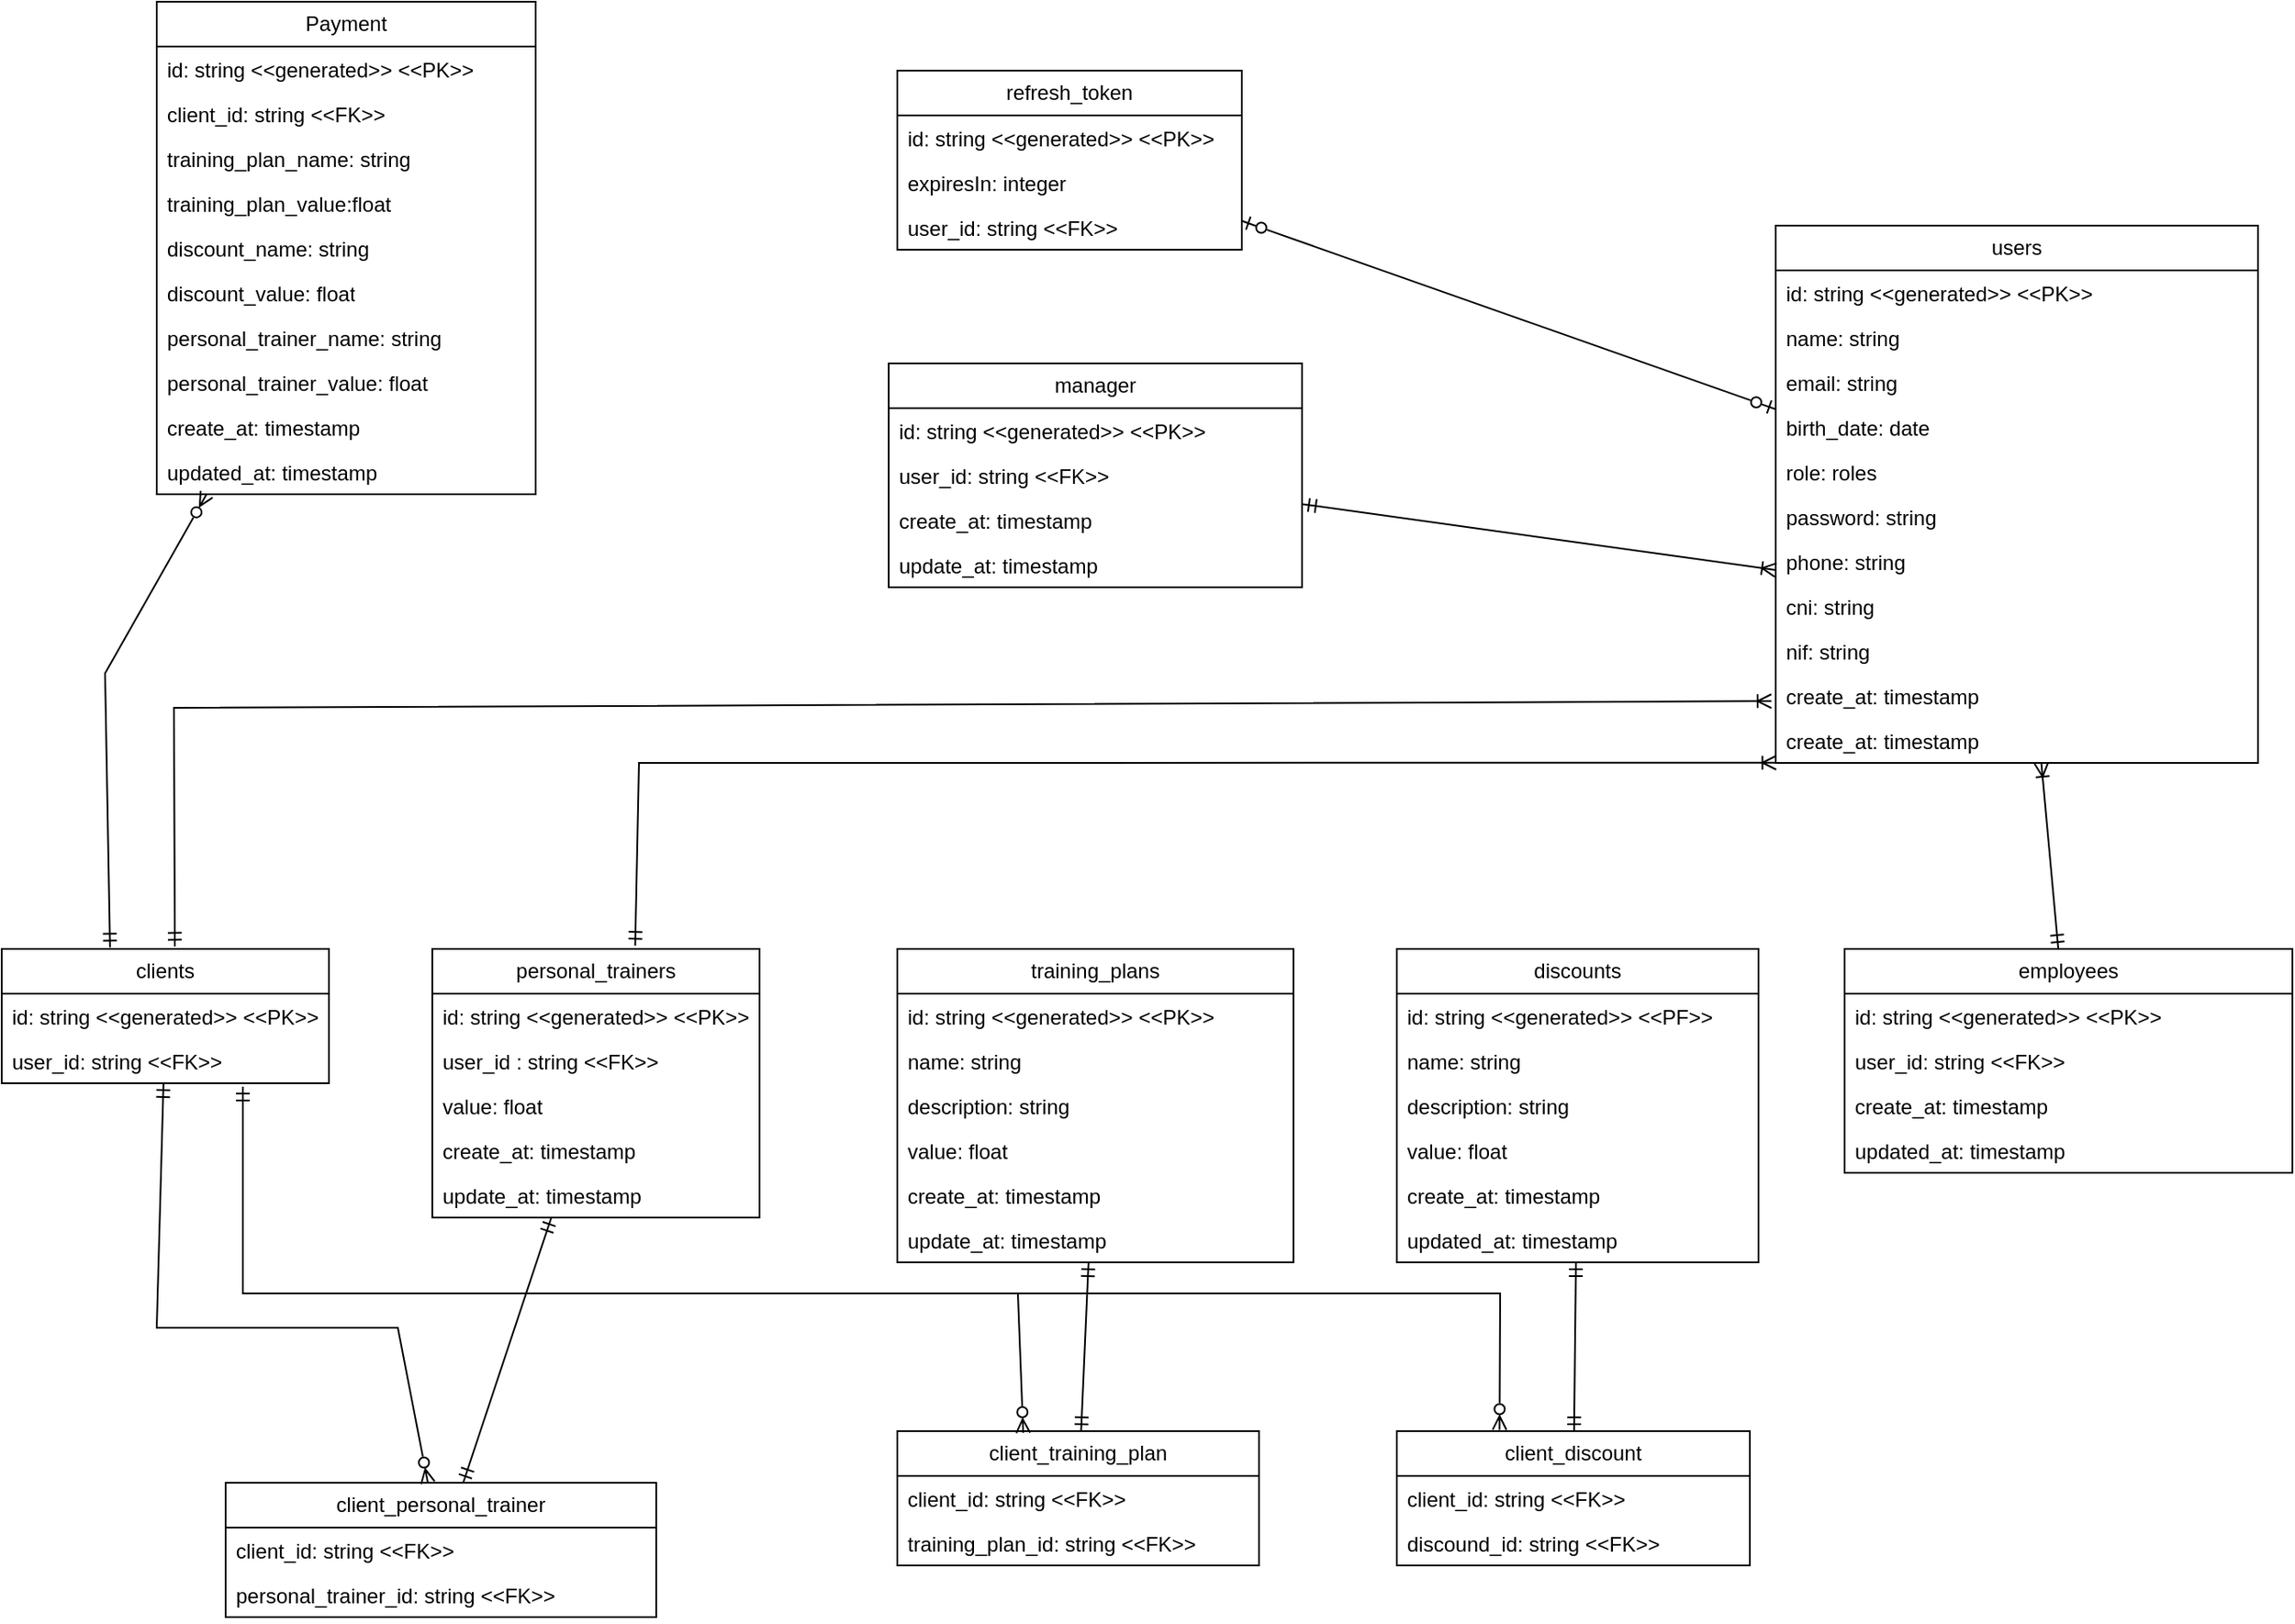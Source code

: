 <mxfile version="21.3.7" type="device">
  <diagram id="C5RBs43oDa-KdzZeNtuy" name="Page-1">
    <mxGraphModel dx="2839" dy="2095" grid="1" gridSize="10" guides="1" tooltips="1" connect="1" arrows="1" fold="1" page="1" pageScale="1" pageWidth="827" pageHeight="1169" math="0" shadow="0">
      <root>
        <mxCell id="WIyWlLk6GJQsqaUBKTNV-0" />
        <mxCell id="WIyWlLk6GJQsqaUBKTNV-1" parent="WIyWlLk6GJQsqaUBKTNV-0" />
        <mxCell id="SL9YIGh2Wypalg93ro18-0" value="users" style="swimlane;fontStyle=0;childLayout=stackLayout;horizontal=1;startSize=26;fillColor=none;horizontalStack=0;resizeParent=1;resizeParentMax=0;resizeLast=0;collapsible=1;marginBottom=0;whiteSpace=wrap;html=1;" parent="WIyWlLk6GJQsqaUBKTNV-1" vertex="1">
          <mxGeometry x="140" y="540" width="280" height="312" as="geometry" />
        </mxCell>
        <mxCell id="SL9YIGh2Wypalg93ro18-1" value="id: string &amp;lt;&amp;lt;generated&amp;gt;&amp;gt; &amp;lt;&amp;lt;PK&amp;gt;&amp;gt;" style="text;strokeColor=none;fillColor=none;align=left;verticalAlign=top;spacingLeft=4;spacingRight=4;overflow=hidden;rotatable=0;points=[[0,0.5],[1,0.5]];portConstraint=eastwest;whiteSpace=wrap;html=1;" parent="SL9YIGh2Wypalg93ro18-0" vertex="1">
          <mxGeometry y="26" width="280" height="26" as="geometry" />
        </mxCell>
        <mxCell id="SL9YIGh2Wypalg93ro18-2" value="name: string" style="text;strokeColor=none;fillColor=none;align=left;verticalAlign=top;spacingLeft=4;spacingRight=4;overflow=hidden;rotatable=0;points=[[0,0.5],[1,0.5]];portConstraint=eastwest;whiteSpace=wrap;html=1;" parent="SL9YIGh2Wypalg93ro18-0" vertex="1">
          <mxGeometry y="52" width="280" height="26" as="geometry" />
        </mxCell>
        <mxCell id="SL9YIGh2Wypalg93ro18-3" value="email: string" style="text;strokeColor=none;fillColor=none;align=left;verticalAlign=top;spacingLeft=4;spacingRight=4;overflow=hidden;rotatable=0;points=[[0,0.5],[1,0.5]];portConstraint=eastwest;whiteSpace=wrap;html=1;" parent="SL9YIGh2Wypalg93ro18-0" vertex="1">
          <mxGeometry y="78" width="280" height="26" as="geometry" />
        </mxCell>
        <mxCell id="SL9YIGh2Wypalg93ro18-4" value="birth_date: date" style="text;strokeColor=none;fillColor=none;align=left;verticalAlign=top;spacingLeft=4;spacingRight=4;overflow=hidden;rotatable=0;points=[[0,0.5],[1,0.5]];portConstraint=eastwest;whiteSpace=wrap;html=1;" parent="SL9YIGh2Wypalg93ro18-0" vertex="1">
          <mxGeometry y="104" width="280" height="26" as="geometry" />
        </mxCell>
        <mxCell id="SL9YIGh2Wypalg93ro18-5" value="role: roles" style="text;strokeColor=none;fillColor=none;align=left;verticalAlign=top;spacingLeft=4;spacingRight=4;overflow=hidden;rotatable=0;points=[[0,0.5],[1,0.5]];portConstraint=eastwest;whiteSpace=wrap;html=1;" parent="SL9YIGh2Wypalg93ro18-0" vertex="1">
          <mxGeometry y="130" width="280" height="26" as="geometry" />
        </mxCell>
        <mxCell id="SL9YIGh2Wypalg93ro18-6" value="password: string&amp;nbsp;" style="text;strokeColor=none;fillColor=none;align=left;verticalAlign=top;spacingLeft=4;spacingRight=4;overflow=hidden;rotatable=0;points=[[0,0.5],[1,0.5]];portConstraint=eastwest;whiteSpace=wrap;html=1;" parent="SL9YIGh2Wypalg93ro18-0" vertex="1">
          <mxGeometry y="156" width="280" height="26" as="geometry" />
        </mxCell>
        <mxCell id="SL9YIGh2Wypalg93ro18-7" value="phone: string" style="text;strokeColor=none;fillColor=none;align=left;verticalAlign=top;spacingLeft=4;spacingRight=4;overflow=hidden;rotatable=0;points=[[0,0.5],[1,0.5]];portConstraint=eastwest;whiteSpace=wrap;html=1;" parent="SL9YIGh2Wypalg93ro18-0" vertex="1">
          <mxGeometry y="182" width="280" height="26" as="geometry" />
        </mxCell>
        <mxCell id="SL9YIGh2Wypalg93ro18-8" value="cni: string" style="text;strokeColor=none;fillColor=none;align=left;verticalAlign=top;spacingLeft=4;spacingRight=4;overflow=hidden;rotatable=0;points=[[0,0.5],[1,0.5]];portConstraint=eastwest;whiteSpace=wrap;html=1;" parent="SL9YIGh2Wypalg93ro18-0" vertex="1">
          <mxGeometry y="208" width="280" height="26" as="geometry" />
        </mxCell>
        <mxCell id="SL9YIGh2Wypalg93ro18-9" value="nif: string" style="text;strokeColor=none;fillColor=none;align=left;verticalAlign=top;spacingLeft=4;spacingRight=4;overflow=hidden;rotatable=0;points=[[0,0.5],[1,0.5]];portConstraint=eastwest;whiteSpace=wrap;html=1;" parent="SL9YIGh2Wypalg93ro18-0" vertex="1">
          <mxGeometry y="234" width="280" height="26" as="geometry" />
        </mxCell>
        <mxCell id="SL9YIGh2Wypalg93ro18-10" value="create_at: timestamp" style="text;strokeColor=none;fillColor=none;align=left;verticalAlign=top;spacingLeft=4;spacingRight=4;overflow=hidden;rotatable=0;points=[[0,0.5],[1,0.5]];portConstraint=eastwest;whiteSpace=wrap;html=1;" parent="SL9YIGh2Wypalg93ro18-0" vertex="1">
          <mxGeometry y="260" width="280" height="26" as="geometry" />
        </mxCell>
        <mxCell id="SL9YIGh2Wypalg93ro18-11" value="create_at: timestamp" style="text;strokeColor=none;fillColor=none;align=left;verticalAlign=top;spacingLeft=4;spacingRight=4;overflow=hidden;rotatable=0;points=[[0,0.5],[1,0.5]];portConstraint=eastwest;whiteSpace=wrap;html=1;" parent="SL9YIGh2Wypalg93ro18-0" vertex="1">
          <mxGeometry y="286" width="280" height="26" as="geometry" />
        </mxCell>
        <mxCell id="SL9YIGh2Wypalg93ro18-13" value="employees" style="swimlane;fontStyle=0;childLayout=stackLayout;horizontal=1;startSize=26;fillColor=none;horizontalStack=0;resizeParent=1;resizeParentMax=0;resizeLast=0;collapsible=1;marginBottom=0;whiteSpace=wrap;html=1;" parent="WIyWlLk6GJQsqaUBKTNV-1" vertex="1">
          <mxGeometry x="180" y="960" width="260" height="130" as="geometry" />
        </mxCell>
        <mxCell id="SL9YIGh2Wypalg93ro18-14" value="id: string &amp;lt;&amp;lt;generated&amp;gt;&amp;gt; &amp;lt;&amp;lt;PK&amp;gt;&amp;gt;" style="text;strokeColor=none;fillColor=none;align=left;verticalAlign=top;spacingLeft=4;spacingRight=4;overflow=hidden;rotatable=0;points=[[0,0.5],[1,0.5]];portConstraint=eastwest;whiteSpace=wrap;html=1;" parent="SL9YIGh2Wypalg93ro18-13" vertex="1">
          <mxGeometry y="26" width="260" height="26" as="geometry" />
        </mxCell>
        <mxCell id="SL9YIGh2Wypalg93ro18-15" value="user_id: string &amp;lt;&amp;lt;FK&amp;gt;&amp;gt;" style="text;strokeColor=none;fillColor=none;align=left;verticalAlign=top;spacingLeft=4;spacingRight=4;overflow=hidden;rotatable=0;points=[[0,0.5],[1,0.5]];portConstraint=eastwest;whiteSpace=wrap;html=1;" parent="SL9YIGh2Wypalg93ro18-13" vertex="1">
          <mxGeometry y="52" width="260" height="26" as="geometry" />
        </mxCell>
        <mxCell id="SL9YIGh2Wypalg93ro18-16" value="create_at: timestamp" style="text;strokeColor=none;fillColor=none;align=left;verticalAlign=top;spacingLeft=4;spacingRight=4;overflow=hidden;rotatable=0;points=[[0,0.5],[1,0.5]];portConstraint=eastwest;whiteSpace=wrap;html=1;" parent="SL9YIGh2Wypalg93ro18-13" vertex="1">
          <mxGeometry y="78" width="260" height="26" as="geometry" />
        </mxCell>
        <mxCell id="SL9YIGh2Wypalg93ro18-17" value="updated_at: timestamp" style="text;strokeColor=none;fillColor=none;align=left;verticalAlign=top;spacingLeft=4;spacingRight=4;overflow=hidden;rotatable=0;points=[[0,0.5],[1,0.5]];portConstraint=eastwest;whiteSpace=wrap;html=1;" parent="SL9YIGh2Wypalg93ro18-13" vertex="1">
          <mxGeometry y="104" width="260" height="26" as="geometry" />
        </mxCell>
        <mxCell id="SL9YIGh2Wypalg93ro18-18" value="manager" style="swimlane;fontStyle=0;childLayout=stackLayout;horizontal=1;startSize=26;fillColor=none;horizontalStack=0;resizeParent=1;resizeParentMax=0;resizeLast=0;collapsible=1;marginBottom=0;whiteSpace=wrap;html=1;" parent="WIyWlLk6GJQsqaUBKTNV-1" vertex="1">
          <mxGeometry x="-375" y="620" width="240" height="130" as="geometry" />
        </mxCell>
        <mxCell id="SL9YIGh2Wypalg93ro18-19" value="id: string &amp;lt;&amp;lt;generated&amp;gt;&amp;gt; &amp;lt;&amp;lt;PK&amp;gt;&amp;gt;" style="text;strokeColor=none;fillColor=none;align=left;verticalAlign=top;spacingLeft=4;spacingRight=4;overflow=hidden;rotatable=0;points=[[0,0.5],[1,0.5]];portConstraint=eastwest;whiteSpace=wrap;html=1;" parent="SL9YIGh2Wypalg93ro18-18" vertex="1">
          <mxGeometry y="26" width="240" height="26" as="geometry" />
        </mxCell>
        <mxCell id="SL9YIGh2Wypalg93ro18-20" value="user_id: string &amp;lt;&amp;lt;FK&amp;gt;&amp;gt;" style="text;strokeColor=none;fillColor=none;align=left;verticalAlign=top;spacingLeft=4;spacingRight=4;overflow=hidden;rotatable=0;points=[[0,0.5],[1,0.5]];portConstraint=eastwest;whiteSpace=wrap;html=1;" parent="SL9YIGh2Wypalg93ro18-18" vertex="1">
          <mxGeometry y="52" width="240" height="26" as="geometry" />
        </mxCell>
        <mxCell id="SL9YIGh2Wypalg93ro18-21" value="create_at: timestamp" style="text;strokeColor=none;fillColor=none;align=left;verticalAlign=top;spacingLeft=4;spacingRight=4;overflow=hidden;rotatable=0;points=[[0,0.5],[1,0.5]];portConstraint=eastwest;whiteSpace=wrap;html=1;" parent="SL9YIGh2Wypalg93ro18-18" vertex="1">
          <mxGeometry y="78" width="240" height="26" as="geometry" />
        </mxCell>
        <mxCell id="SL9YIGh2Wypalg93ro18-22" value="update_at: timestamp" style="text;strokeColor=none;fillColor=none;align=left;verticalAlign=top;spacingLeft=4;spacingRight=4;overflow=hidden;rotatable=0;points=[[0,0.5],[1,0.5]];portConstraint=eastwest;whiteSpace=wrap;html=1;" parent="SL9YIGh2Wypalg93ro18-18" vertex="1">
          <mxGeometry y="104" width="240" height="26" as="geometry" />
        </mxCell>
        <mxCell id="SL9YIGh2Wypalg93ro18-23" value="refresh_token" style="swimlane;fontStyle=0;childLayout=stackLayout;horizontal=1;startSize=26;fillColor=none;horizontalStack=0;resizeParent=1;resizeParentMax=0;resizeLast=0;collapsible=1;marginBottom=0;whiteSpace=wrap;html=1;" parent="WIyWlLk6GJQsqaUBKTNV-1" vertex="1">
          <mxGeometry x="-370" y="450" width="200" height="104" as="geometry" />
        </mxCell>
        <mxCell id="SL9YIGh2Wypalg93ro18-24" value="id: string &amp;lt;&amp;lt;generated&amp;gt;&amp;gt; &amp;lt;&amp;lt;PK&amp;gt;&amp;gt;" style="text;strokeColor=none;fillColor=none;align=left;verticalAlign=top;spacingLeft=4;spacingRight=4;overflow=hidden;rotatable=0;points=[[0,0.5],[1,0.5]];portConstraint=eastwest;whiteSpace=wrap;html=1;" parent="SL9YIGh2Wypalg93ro18-23" vertex="1">
          <mxGeometry y="26" width="200" height="26" as="geometry" />
        </mxCell>
        <mxCell id="SL9YIGh2Wypalg93ro18-25" value="expiresIn: integer" style="text;strokeColor=none;fillColor=none;align=left;verticalAlign=top;spacingLeft=4;spacingRight=4;overflow=hidden;rotatable=0;points=[[0,0.5],[1,0.5]];portConstraint=eastwest;whiteSpace=wrap;html=1;" parent="SL9YIGh2Wypalg93ro18-23" vertex="1">
          <mxGeometry y="52" width="200" height="26" as="geometry" />
        </mxCell>
        <mxCell id="SL9YIGh2Wypalg93ro18-26" value="user_id: string &amp;lt;&amp;lt;FK&amp;gt;&amp;gt;" style="text;strokeColor=none;fillColor=none;align=left;verticalAlign=top;spacingLeft=4;spacingRight=4;overflow=hidden;rotatable=0;points=[[0,0.5],[1,0.5]];portConstraint=eastwest;whiteSpace=wrap;html=1;" parent="SL9YIGh2Wypalg93ro18-23" vertex="1">
          <mxGeometry y="78" width="200" height="26" as="geometry" />
        </mxCell>
        <mxCell id="SL9YIGh2Wypalg93ro18-27" value="" style="endArrow=ERzeroToOne;html=1;rounded=0;endFill=0;startArrow=ERzeroToOne;startFill=0;" parent="WIyWlLk6GJQsqaUBKTNV-1" source="SL9YIGh2Wypalg93ro18-0" target="SL9YIGh2Wypalg93ro18-23" edge="1">
          <mxGeometry width="50" height="50" relative="1" as="geometry">
            <mxPoint x="420" y="1020" as="sourcePoint" />
            <mxPoint x="700" y="790" as="targetPoint" />
            <Array as="points" />
          </mxGeometry>
        </mxCell>
        <mxCell id="SL9YIGh2Wypalg93ro18-28" value="" style="endArrow=ERoneToMany;html=1;rounded=0;startArrow=ERmandOne;startFill=0;endFill=0;" parent="WIyWlLk6GJQsqaUBKTNV-1" source="SL9YIGh2Wypalg93ro18-18" edge="1">
          <mxGeometry width="50" height="50" relative="1" as="geometry">
            <mxPoint x="600" y="910" as="sourcePoint" />
            <mxPoint x="140" y="740" as="targetPoint" />
            <Array as="points" />
          </mxGeometry>
        </mxCell>
        <mxCell id="6LW4pjwC2RmhZVwIeCFz-0" value="" style="endArrow=ERoneToMany;html=1;rounded=0;startArrow=ERmandOne;startFill=0;endFill=0;" edge="1" parent="WIyWlLk6GJQsqaUBKTNV-1" source="SL9YIGh2Wypalg93ro18-13" target="SL9YIGh2Wypalg93ro18-0">
          <mxGeometry width="50" height="50" relative="1" as="geometry">
            <mxPoint x="340" y="970" as="sourcePoint" />
            <mxPoint x="390" y="920" as="targetPoint" />
          </mxGeometry>
        </mxCell>
        <mxCell id="6LW4pjwC2RmhZVwIeCFz-1" value="discounts" style="swimlane;fontStyle=0;childLayout=stackLayout;horizontal=1;startSize=26;fillColor=none;horizontalStack=0;resizeParent=1;resizeParentMax=0;resizeLast=0;collapsible=1;marginBottom=0;whiteSpace=wrap;html=1;" vertex="1" parent="WIyWlLk6GJQsqaUBKTNV-1">
          <mxGeometry x="-80" y="960" width="210" height="182" as="geometry" />
        </mxCell>
        <mxCell id="6LW4pjwC2RmhZVwIeCFz-2" value="id: string &amp;lt;&amp;lt;generated&amp;gt;&amp;gt; &amp;lt;&amp;lt;PF&amp;gt;&amp;gt;" style="text;strokeColor=none;fillColor=none;align=left;verticalAlign=top;spacingLeft=4;spacingRight=4;overflow=hidden;rotatable=0;points=[[0,0.5],[1,0.5]];portConstraint=eastwest;whiteSpace=wrap;html=1;" vertex="1" parent="6LW4pjwC2RmhZVwIeCFz-1">
          <mxGeometry y="26" width="210" height="26" as="geometry" />
        </mxCell>
        <mxCell id="6LW4pjwC2RmhZVwIeCFz-3" value="name: string" style="text;strokeColor=none;fillColor=none;align=left;verticalAlign=top;spacingLeft=4;spacingRight=4;overflow=hidden;rotatable=0;points=[[0,0.5],[1,0.5]];portConstraint=eastwest;whiteSpace=wrap;html=1;" vertex="1" parent="6LW4pjwC2RmhZVwIeCFz-1">
          <mxGeometry y="52" width="210" height="26" as="geometry" />
        </mxCell>
        <mxCell id="6LW4pjwC2RmhZVwIeCFz-4" value="description: string" style="text;strokeColor=none;fillColor=none;align=left;verticalAlign=top;spacingLeft=4;spacingRight=4;overflow=hidden;rotatable=0;points=[[0,0.5],[1,0.5]];portConstraint=eastwest;whiteSpace=wrap;html=1;" vertex="1" parent="6LW4pjwC2RmhZVwIeCFz-1">
          <mxGeometry y="78" width="210" height="26" as="geometry" />
        </mxCell>
        <mxCell id="6LW4pjwC2RmhZVwIeCFz-5" value="value: float" style="text;strokeColor=none;fillColor=none;align=left;verticalAlign=top;spacingLeft=4;spacingRight=4;overflow=hidden;rotatable=0;points=[[0,0.5],[1,0.5]];portConstraint=eastwest;whiteSpace=wrap;html=1;" vertex="1" parent="6LW4pjwC2RmhZVwIeCFz-1">
          <mxGeometry y="104" width="210" height="26" as="geometry" />
        </mxCell>
        <mxCell id="6LW4pjwC2RmhZVwIeCFz-6" value="create_at: timestamp" style="text;strokeColor=none;fillColor=none;align=left;verticalAlign=top;spacingLeft=4;spacingRight=4;overflow=hidden;rotatable=0;points=[[0,0.5],[1,0.5]];portConstraint=eastwest;whiteSpace=wrap;html=1;" vertex="1" parent="6LW4pjwC2RmhZVwIeCFz-1">
          <mxGeometry y="130" width="210" height="26" as="geometry" />
        </mxCell>
        <mxCell id="6LW4pjwC2RmhZVwIeCFz-7" value="updated_at: timestamp" style="text;strokeColor=none;fillColor=none;align=left;verticalAlign=top;spacingLeft=4;spacingRight=4;overflow=hidden;rotatable=0;points=[[0,0.5],[1,0.5]];portConstraint=eastwest;whiteSpace=wrap;html=1;" vertex="1" parent="6LW4pjwC2RmhZVwIeCFz-1">
          <mxGeometry y="156" width="210" height="26" as="geometry" />
        </mxCell>
        <mxCell id="6LW4pjwC2RmhZVwIeCFz-12" value="client_discount" style="swimlane;fontStyle=0;childLayout=stackLayout;horizontal=1;startSize=26;fillColor=none;horizontalStack=0;resizeParent=1;resizeParentMax=0;resizeLast=0;collapsible=1;marginBottom=0;whiteSpace=wrap;html=1;" vertex="1" parent="WIyWlLk6GJQsqaUBKTNV-1">
          <mxGeometry x="-80" y="1240" width="205" height="78" as="geometry" />
        </mxCell>
        <mxCell id="6LW4pjwC2RmhZVwIeCFz-13" value="client_id: string &amp;lt;&amp;lt;FK&amp;gt;&amp;gt;" style="text;strokeColor=none;fillColor=none;align=left;verticalAlign=top;spacingLeft=4;spacingRight=4;overflow=hidden;rotatable=0;points=[[0,0.5],[1,0.5]];portConstraint=eastwest;whiteSpace=wrap;html=1;" vertex="1" parent="6LW4pjwC2RmhZVwIeCFz-12">
          <mxGeometry y="26" width="205" height="26" as="geometry" />
        </mxCell>
        <mxCell id="6LW4pjwC2RmhZVwIeCFz-14" value="discound_id: string &amp;lt;&amp;lt;FK&amp;gt;&amp;gt;" style="text;strokeColor=none;fillColor=none;align=left;verticalAlign=top;spacingLeft=4;spacingRight=4;overflow=hidden;rotatable=0;points=[[0,0.5],[1,0.5]];portConstraint=eastwest;whiteSpace=wrap;html=1;" vertex="1" parent="6LW4pjwC2RmhZVwIeCFz-12">
          <mxGeometry y="52" width="205" height="26" as="geometry" />
        </mxCell>
        <mxCell id="6LW4pjwC2RmhZVwIeCFz-16" value="" style="endArrow=ERmandOne;html=1;rounded=0;startArrow=ERmandOne;startFill=0;endFill=0;" edge="1" parent="WIyWlLk6GJQsqaUBKTNV-1" source="6LW4pjwC2RmhZVwIeCFz-12" target="6LW4pjwC2RmhZVwIeCFz-1">
          <mxGeometry width="50" height="50" relative="1" as="geometry">
            <mxPoint x="-40" y="1210" as="sourcePoint" />
            <mxPoint x="10" y="1160" as="targetPoint" />
          </mxGeometry>
        </mxCell>
        <mxCell id="6LW4pjwC2RmhZVwIeCFz-17" value="training_plans" style="swimlane;fontStyle=0;childLayout=stackLayout;horizontal=1;startSize=26;fillColor=none;horizontalStack=0;resizeParent=1;resizeParentMax=0;resizeLast=0;collapsible=1;marginBottom=0;whiteSpace=wrap;html=1;" vertex="1" parent="WIyWlLk6GJQsqaUBKTNV-1">
          <mxGeometry x="-370" y="960" width="230" height="182" as="geometry" />
        </mxCell>
        <mxCell id="6LW4pjwC2RmhZVwIeCFz-18" value="id: string &amp;lt;&amp;lt;generated&amp;gt;&amp;gt; &amp;lt;&amp;lt;PK&amp;gt;&amp;gt;" style="text;strokeColor=none;fillColor=none;align=left;verticalAlign=top;spacingLeft=4;spacingRight=4;overflow=hidden;rotatable=0;points=[[0,0.5],[1,0.5]];portConstraint=eastwest;whiteSpace=wrap;html=1;" vertex="1" parent="6LW4pjwC2RmhZVwIeCFz-17">
          <mxGeometry y="26" width="230" height="26" as="geometry" />
        </mxCell>
        <mxCell id="6LW4pjwC2RmhZVwIeCFz-19" value="name: string" style="text;strokeColor=none;fillColor=none;align=left;verticalAlign=top;spacingLeft=4;spacingRight=4;overflow=hidden;rotatable=0;points=[[0,0.5],[1,0.5]];portConstraint=eastwest;whiteSpace=wrap;html=1;" vertex="1" parent="6LW4pjwC2RmhZVwIeCFz-17">
          <mxGeometry y="52" width="230" height="26" as="geometry" />
        </mxCell>
        <mxCell id="6LW4pjwC2RmhZVwIeCFz-20" value="description: string" style="text;strokeColor=none;fillColor=none;align=left;verticalAlign=top;spacingLeft=4;spacingRight=4;overflow=hidden;rotatable=0;points=[[0,0.5],[1,0.5]];portConstraint=eastwest;whiteSpace=wrap;html=1;" vertex="1" parent="6LW4pjwC2RmhZVwIeCFz-17">
          <mxGeometry y="78" width="230" height="26" as="geometry" />
        </mxCell>
        <mxCell id="6LW4pjwC2RmhZVwIeCFz-21" value="value: float" style="text;strokeColor=none;fillColor=none;align=left;verticalAlign=top;spacingLeft=4;spacingRight=4;overflow=hidden;rotatable=0;points=[[0,0.5],[1,0.5]];portConstraint=eastwest;whiteSpace=wrap;html=1;" vertex="1" parent="6LW4pjwC2RmhZVwIeCFz-17">
          <mxGeometry y="104" width="230" height="26" as="geometry" />
        </mxCell>
        <mxCell id="6LW4pjwC2RmhZVwIeCFz-22" value="create_at: timestamp" style="text;strokeColor=none;fillColor=none;align=left;verticalAlign=top;spacingLeft=4;spacingRight=4;overflow=hidden;rotatable=0;points=[[0,0.5],[1,0.5]];portConstraint=eastwest;whiteSpace=wrap;html=1;" vertex="1" parent="6LW4pjwC2RmhZVwIeCFz-17">
          <mxGeometry y="130" width="230" height="26" as="geometry" />
        </mxCell>
        <mxCell id="6LW4pjwC2RmhZVwIeCFz-23" value="update_at: timestamp" style="text;strokeColor=none;fillColor=none;align=left;verticalAlign=top;spacingLeft=4;spacingRight=4;overflow=hidden;rotatable=0;points=[[0,0.5],[1,0.5]];portConstraint=eastwest;whiteSpace=wrap;html=1;" vertex="1" parent="6LW4pjwC2RmhZVwIeCFz-17">
          <mxGeometry y="156" width="230" height="26" as="geometry" />
        </mxCell>
        <mxCell id="6LW4pjwC2RmhZVwIeCFz-25" value="client_training_plan" style="swimlane;fontStyle=0;childLayout=stackLayout;horizontal=1;startSize=26;fillColor=none;horizontalStack=0;resizeParent=1;resizeParentMax=0;resizeLast=0;collapsible=1;marginBottom=0;whiteSpace=wrap;html=1;" vertex="1" parent="WIyWlLk6GJQsqaUBKTNV-1">
          <mxGeometry x="-370" y="1240" width="210" height="78" as="geometry" />
        </mxCell>
        <mxCell id="6LW4pjwC2RmhZVwIeCFz-26" value="client_id: string &amp;lt;&amp;lt;FK&amp;gt;&amp;gt;" style="text;strokeColor=none;fillColor=none;align=left;verticalAlign=top;spacingLeft=4;spacingRight=4;overflow=hidden;rotatable=0;points=[[0,0.5],[1,0.5]];portConstraint=eastwest;whiteSpace=wrap;html=1;" vertex="1" parent="6LW4pjwC2RmhZVwIeCFz-25">
          <mxGeometry y="26" width="210" height="26" as="geometry" />
        </mxCell>
        <mxCell id="6LW4pjwC2RmhZVwIeCFz-27" value="training_plan_id: string &amp;lt;&amp;lt;FK&amp;gt;&amp;gt;" style="text;strokeColor=none;fillColor=none;align=left;verticalAlign=top;spacingLeft=4;spacingRight=4;overflow=hidden;rotatable=0;points=[[0,0.5],[1,0.5]];portConstraint=eastwest;whiteSpace=wrap;html=1;" vertex="1" parent="6LW4pjwC2RmhZVwIeCFz-25">
          <mxGeometry y="52" width="210" height="26" as="geometry" />
        </mxCell>
        <mxCell id="6LW4pjwC2RmhZVwIeCFz-29" value="" style="endArrow=ERmandOne;html=1;rounded=0;startArrow=ERmandOne;startFill=0;endFill=0;" edge="1" parent="WIyWlLk6GJQsqaUBKTNV-1" source="6LW4pjwC2RmhZVwIeCFz-17" target="6LW4pjwC2RmhZVwIeCFz-25">
          <mxGeometry width="50" height="50" relative="1" as="geometry">
            <mxPoint x="-330" y="1370" as="sourcePoint" />
            <mxPoint x="-280" y="1320" as="targetPoint" />
          </mxGeometry>
        </mxCell>
        <mxCell id="6LW4pjwC2RmhZVwIeCFz-30" value="personal_trainers" style="swimlane;fontStyle=0;childLayout=stackLayout;horizontal=1;startSize=26;fillColor=none;horizontalStack=0;resizeParent=1;resizeParentMax=0;resizeLast=0;collapsible=1;marginBottom=0;whiteSpace=wrap;html=1;" vertex="1" parent="WIyWlLk6GJQsqaUBKTNV-1">
          <mxGeometry x="-640" y="960" width="190" height="156" as="geometry" />
        </mxCell>
        <mxCell id="6LW4pjwC2RmhZVwIeCFz-31" value="id: string &amp;lt;&amp;lt;generated&amp;gt;&amp;gt; &amp;lt;&amp;lt;PK&amp;gt;&amp;gt;" style="text;strokeColor=none;fillColor=none;align=left;verticalAlign=top;spacingLeft=4;spacingRight=4;overflow=hidden;rotatable=0;points=[[0,0.5],[1,0.5]];portConstraint=eastwest;whiteSpace=wrap;html=1;" vertex="1" parent="6LW4pjwC2RmhZVwIeCFz-30">
          <mxGeometry y="26" width="190" height="26" as="geometry" />
        </mxCell>
        <mxCell id="6LW4pjwC2RmhZVwIeCFz-32" value="user_id : string &amp;lt;&amp;lt;FK&amp;gt;&amp;gt;" style="text;strokeColor=none;fillColor=none;align=left;verticalAlign=top;spacingLeft=4;spacingRight=4;overflow=hidden;rotatable=0;points=[[0,0.5],[1,0.5]];portConstraint=eastwest;whiteSpace=wrap;html=1;" vertex="1" parent="6LW4pjwC2RmhZVwIeCFz-30">
          <mxGeometry y="52" width="190" height="26" as="geometry" />
        </mxCell>
        <mxCell id="6LW4pjwC2RmhZVwIeCFz-33" value="value: float" style="text;strokeColor=none;fillColor=none;align=left;verticalAlign=top;spacingLeft=4;spacingRight=4;overflow=hidden;rotatable=0;points=[[0,0.5],[1,0.5]];portConstraint=eastwest;whiteSpace=wrap;html=1;" vertex="1" parent="6LW4pjwC2RmhZVwIeCFz-30">
          <mxGeometry y="78" width="190" height="26" as="geometry" />
        </mxCell>
        <mxCell id="6LW4pjwC2RmhZVwIeCFz-34" value="create_at: timestamp" style="text;strokeColor=none;fillColor=none;align=left;verticalAlign=top;spacingLeft=4;spacingRight=4;overflow=hidden;rotatable=0;points=[[0,0.5],[1,0.5]];portConstraint=eastwest;whiteSpace=wrap;html=1;" vertex="1" parent="6LW4pjwC2RmhZVwIeCFz-30">
          <mxGeometry y="104" width="190" height="26" as="geometry" />
        </mxCell>
        <mxCell id="6LW4pjwC2RmhZVwIeCFz-35" value="update_at: timestamp" style="text;strokeColor=none;fillColor=none;align=left;verticalAlign=top;spacingLeft=4;spacingRight=4;overflow=hidden;rotatable=0;points=[[0,0.5],[1,0.5]];portConstraint=eastwest;whiteSpace=wrap;html=1;" vertex="1" parent="6LW4pjwC2RmhZVwIeCFz-30">
          <mxGeometry y="130" width="190" height="26" as="geometry" />
        </mxCell>
        <mxCell id="6LW4pjwC2RmhZVwIeCFz-37" value="client_personal_trainer" style="swimlane;fontStyle=0;childLayout=stackLayout;horizontal=1;startSize=26;fillColor=none;horizontalStack=0;resizeParent=1;resizeParentMax=0;resizeLast=0;collapsible=1;marginBottom=0;whiteSpace=wrap;html=1;" vertex="1" parent="WIyWlLk6GJQsqaUBKTNV-1">
          <mxGeometry x="-760" y="1270" width="250" height="78" as="geometry" />
        </mxCell>
        <mxCell id="6LW4pjwC2RmhZVwIeCFz-38" value="client_id: string &amp;lt;&amp;lt;FK&amp;gt;&amp;gt;" style="text;strokeColor=none;fillColor=none;align=left;verticalAlign=top;spacingLeft=4;spacingRight=4;overflow=hidden;rotatable=0;points=[[0,0.5],[1,0.5]];portConstraint=eastwest;whiteSpace=wrap;html=1;" vertex="1" parent="6LW4pjwC2RmhZVwIeCFz-37">
          <mxGeometry y="26" width="250" height="26" as="geometry" />
        </mxCell>
        <mxCell id="6LW4pjwC2RmhZVwIeCFz-39" value="personal_trainer_id: string &amp;lt;&amp;lt;FK&amp;gt;&amp;gt;" style="text;strokeColor=none;fillColor=none;align=left;verticalAlign=top;spacingLeft=4;spacingRight=4;overflow=hidden;rotatable=0;points=[[0,0.5],[1,0.5]];portConstraint=eastwest;whiteSpace=wrap;html=1;" vertex="1" parent="6LW4pjwC2RmhZVwIeCFz-37">
          <mxGeometry y="52" width="250" height="26" as="geometry" />
        </mxCell>
        <mxCell id="6LW4pjwC2RmhZVwIeCFz-41" value="" style="endArrow=ERmandOne;html=1;rounded=0;startArrow=ERmandOne;startFill=0;endFill=0;" edge="1" parent="WIyWlLk6GJQsqaUBKTNV-1" source="6LW4pjwC2RmhZVwIeCFz-30" target="6LW4pjwC2RmhZVwIeCFz-37">
          <mxGeometry width="50" height="50" relative="1" as="geometry">
            <mxPoint x="-580" y="1360" as="sourcePoint" />
            <mxPoint x="-530" y="1310" as="targetPoint" />
          </mxGeometry>
        </mxCell>
        <mxCell id="6LW4pjwC2RmhZVwIeCFz-42" value="clients" style="swimlane;fontStyle=0;childLayout=stackLayout;horizontal=1;startSize=26;fillColor=none;horizontalStack=0;resizeParent=1;resizeParentMax=0;resizeLast=0;collapsible=1;marginBottom=0;whiteSpace=wrap;html=1;" vertex="1" parent="WIyWlLk6GJQsqaUBKTNV-1">
          <mxGeometry x="-890" y="960" width="190" height="78" as="geometry" />
        </mxCell>
        <mxCell id="6LW4pjwC2RmhZVwIeCFz-43" value="id: string &amp;lt;&amp;lt;generated&amp;gt;&amp;gt; &amp;lt;&amp;lt;PK&amp;gt;&amp;gt;" style="text;strokeColor=none;fillColor=none;align=left;verticalAlign=top;spacingLeft=4;spacingRight=4;overflow=hidden;rotatable=0;points=[[0,0.5],[1,0.5]];portConstraint=eastwest;whiteSpace=wrap;html=1;" vertex="1" parent="6LW4pjwC2RmhZVwIeCFz-42">
          <mxGeometry y="26" width="190" height="26" as="geometry" />
        </mxCell>
        <mxCell id="6LW4pjwC2RmhZVwIeCFz-44" value="user_id: string &amp;lt;&amp;lt;FK&amp;gt;&amp;gt;" style="text;strokeColor=none;fillColor=none;align=left;verticalAlign=top;spacingLeft=4;spacingRight=4;overflow=hidden;rotatable=0;points=[[0,0.5],[1,0.5]];portConstraint=eastwest;whiteSpace=wrap;html=1;" vertex="1" parent="6LW4pjwC2RmhZVwIeCFz-42">
          <mxGeometry y="52" width="190" height="26" as="geometry" />
        </mxCell>
        <mxCell id="6LW4pjwC2RmhZVwIeCFz-46" value="" style="endArrow=ERmandOne;html=1;rounded=0;startArrow=ERzeroToMany;startFill=0;endFill=0;" edge="1" parent="WIyWlLk6GJQsqaUBKTNV-1" source="6LW4pjwC2RmhZVwIeCFz-37" target="6LW4pjwC2RmhZVwIeCFz-42">
          <mxGeometry width="50" height="50" relative="1" as="geometry">
            <mxPoint x="-750" y="1130" as="sourcePoint" />
            <mxPoint x="-700" y="1080" as="targetPoint" />
            <Array as="points">
              <mxPoint x="-660" y="1180" />
              <mxPoint x="-800" y="1180" />
            </Array>
          </mxGeometry>
        </mxCell>
        <mxCell id="6LW4pjwC2RmhZVwIeCFz-47" value="" style="endArrow=ERmandOne;html=1;rounded=0;startArrow=ERzeroToMany;startFill=0;endFill=0;exitX=0.348;exitY=0.013;exitDx=0;exitDy=0;exitPerimeter=0;" edge="1" parent="WIyWlLk6GJQsqaUBKTNV-1" source="6LW4pjwC2RmhZVwIeCFz-25">
          <mxGeometry width="50" height="50" relative="1" as="geometry">
            <mxPoint x="-645" y="1280" as="sourcePoint" />
            <mxPoint x="-750" y="1040" as="targetPoint" />
            <Array as="points">
              <mxPoint x="-300" y="1160" />
              <mxPoint x="-750" y="1160" />
            </Array>
          </mxGeometry>
        </mxCell>
        <mxCell id="6LW4pjwC2RmhZVwIeCFz-48" value="" style="endArrow=ERmandOne;html=1;rounded=0;startArrow=ERzeroToMany;startFill=0;endFill=0;exitX=0.291;exitY=-0.01;exitDx=0;exitDy=0;exitPerimeter=0;" edge="1" parent="WIyWlLk6GJQsqaUBKTNV-1" source="6LW4pjwC2RmhZVwIeCFz-12">
          <mxGeometry width="50" height="50" relative="1" as="geometry">
            <mxPoint x="-329" y="1250" as="sourcePoint" />
            <mxPoint x="-750" y="1040" as="targetPoint" />
            <Array as="points">
              <mxPoint x="-20" y="1160" />
              <mxPoint x="-320" y="1160" />
              <mxPoint x="-750" y="1160" />
            </Array>
          </mxGeometry>
        </mxCell>
        <mxCell id="6LW4pjwC2RmhZVwIeCFz-49" value="" style="endArrow=ERoneToMany;html=1;rounded=0;startArrow=ERmandOne;startFill=0;endFill=0;entryX=0.001;entryY=0.995;entryDx=0;entryDy=0;entryPerimeter=0;exitX=0.62;exitY=-0.012;exitDx=0;exitDy=0;exitPerimeter=0;" edge="1" parent="WIyWlLk6GJQsqaUBKTNV-1" source="6LW4pjwC2RmhZVwIeCFz-30" target="SL9YIGh2Wypalg93ro18-11">
          <mxGeometry width="50" height="50" relative="1" as="geometry">
            <mxPoint x="-660" y="1130" as="sourcePoint" />
            <mxPoint x="-550" y="840" as="targetPoint" />
            <Array as="points">
              <mxPoint x="-520" y="852" />
            </Array>
          </mxGeometry>
        </mxCell>
        <mxCell id="6LW4pjwC2RmhZVwIeCFz-50" value="" style="endArrow=ERoneToMany;html=1;rounded=0;startArrow=ERmandOne;startFill=0;endFill=0;entryX=-0.009;entryY=0.62;entryDx=0;entryDy=0;entryPerimeter=0;exitX=0.529;exitY=-0.017;exitDx=0;exitDy=0;exitPerimeter=0;" edge="1" parent="WIyWlLk6GJQsqaUBKTNV-1" source="6LW4pjwC2RmhZVwIeCFz-42" target="SL9YIGh2Wypalg93ro18-10">
          <mxGeometry width="50" height="50" relative="1" as="geometry">
            <mxPoint x="-440" y="1009" as="sourcePoint" />
            <mxPoint x="150" y="764" as="targetPoint" />
            <Array as="points">
              <mxPoint x="-790" y="820" />
            </Array>
          </mxGeometry>
        </mxCell>
        <mxCell id="6LW4pjwC2RmhZVwIeCFz-51" value="Payment" style="swimlane;fontStyle=0;childLayout=stackLayout;horizontal=1;startSize=26;fillColor=none;horizontalStack=0;resizeParent=1;resizeParentMax=0;resizeLast=0;collapsible=1;marginBottom=0;whiteSpace=wrap;html=1;" vertex="1" parent="WIyWlLk6GJQsqaUBKTNV-1">
          <mxGeometry x="-800" y="410" width="220" height="286" as="geometry" />
        </mxCell>
        <mxCell id="6LW4pjwC2RmhZVwIeCFz-52" value="id: string &amp;lt;&amp;lt;generated&amp;gt;&amp;gt; &amp;lt;&amp;lt;PK&amp;gt;&amp;gt;" style="text;strokeColor=none;fillColor=none;align=left;verticalAlign=top;spacingLeft=4;spacingRight=4;overflow=hidden;rotatable=0;points=[[0,0.5],[1,0.5]];portConstraint=eastwest;whiteSpace=wrap;html=1;" vertex="1" parent="6LW4pjwC2RmhZVwIeCFz-51">
          <mxGeometry y="26" width="220" height="26" as="geometry" />
        </mxCell>
        <mxCell id="6LW4pjwC2RmhZVwIeCFz-53" value="client_id: string &amp;lt;&amp;lt;FK&amp;gt;&amp;gt;" style="text;strokeColor=none;fillColor=none;align=left;verticalAlign=top;spacingLeft=4;spacingRight=4;overflow=hidden;rotatable=0;points=[[0,0.5],[1,0.5]];portConstraint=eastwest;whiteSpace=wrap;html=1;" vertex="1" parent="6LW4pjwC2RmhZVwIeCFz-51">
          <mxGeometry y="52" width="220" height="26" as="geometry" />
        </mxCell>
        <mxCell id="6LW4pjwC2RmhZVwIeCFz-54" value="training_plan_name: string" style="text;strokeColor=none;fillColor=none;align=left;verticalAlign=top;spacingLeft=4;spacingRight=4;overflow=hidden;rotatable=0;points=[[0,0.5],[1,0.5]];portConstraint=eastwest;whiteSpace=wrap;html=1;" vertex="1" parent="6LW4pjwC2RmhZVwIeCFz-51">
          <mxGeometry y="78" width="220" height="26" as="geometry" />
        </mxCell>
        <mxCell id="6LW4pjwC2RmhZVwIeCFz-55" value="training_plan_value:float" style="text;strokeColor=none;fillColor=none;align=left;verticalAlign=top;spacingLeft=4;spacingRight=4;overflow=hidden;rotatable=0;points=[[0,0.5],[1,0.5]];portConstraint=eastwest;whiteSpace=wrap;html=1;" vertex="1" parent="6LW4pjwC2RmhZVwIeCFz-51">
          <mxGeometry y="104" width="220" height="26" as="geometry" />
        </mxCell>
        <mxCell id="6LW4pjwC2RmhZVwIeCFz-56" value="discount_name: string" style="text;strokeColor=none;fillColor=none;align=left;verticalAlign=top;spacingLeft=4;spacingRight=4;overflow=hidden;rotatable=0;points=[[0,0.5],[1,0.5]];portConstraint=eastwest;whiteSpace=wrap;html=1;" vertex="1" parent="6LW4pjwC2RmhZVwIeCFz-51">
          <mxGeometry y="130" width="220" height="26" as="geometry" />
        </mxCell>
        <mxCell id="6LW4pjwC2RmhZVwIeCFz-57" value="discount_value: float" style="text;strokeColor=none;fillColor=none;align=left;verticalAlign=top;spacingLeft=4;spacingRight=4;overflow=hidden;rotatable=0;points=[[0,0.5],[1,0.5]];portConstraint=eastwest;whiteSpace=wrap;html=1;" vertex="1" parent="6LW4pjwC2RmhZVwIeCFz-51">
          <mxGeometry y="156" width="220" height="26" as="geometry" />
        </mxCell>
        <mxCell id="6LW4pjwC2RmhZVwIeCFz-58" value="personal_trainer_name: string" style="text;strokeColor=none;fillColor=none;align=left;verticalAlign=top;spacingLeft=4;spacingRight=4;overflow=hidden;rotatable=0;points=[[0,0.5],[1,0.5]];portConstraint=eastwest;whiteSpace=wrap;html=1;" vertex="1" parent="6LW4pjwC2RmhZVwIeCFz-51">
          <mxGeometry y="182" width="220" height="26" as="geometry" />
        </mxCell>
        <mxCell id="6LW4pjwC2RmhZVwIeCFz-59" value="personal_trainer_value: float&amp;nbsp;" style="text;strokeColor=none;fillColor=none;align=left;verticalAlign=top;spacingLeft=4;spacingRight=4;overflow=hidden;rotatable=0;points=[[0,0.5],[1,0.5]];portConstraint=eastwest;whiteSpace=wrap;html=1;" vertex="1" parent="6LW4pjwC2RmhZVwIeCFz-51">
          <mxGeometry y="208" width="220" height="26" as="geometry" />
        </mxCell>
        <mxCell id="6LW4pjwC2RmhZVwIeCFz-60" value="create_at: timestamp" style="text;strokeColor=none;fillColor=none;align=left;verticalAlign=top;spacingLeft=4;spacingRight=4;overflow=hidden;rotatable=0;points=[[0,0.5],[1,0.5]];portConstraint=eastwest;whiteSpace=wrap;html=1;" vertex="1" parent="6LW4pjwC2RmhZVwIeCFz-51">
          <mxGeometry y="234" width="220" height="26" as="geometry" />
        </mxCell>
        <mxCell id="6LW4pjwC2RmhZVwIeCFz-61" value="updated_at: timestamp" style="text;strokeColor=none;fillColor=none;align=left;verticalAlign=top;spacingLeft=4;spacingRight=4;overflow=hidden;rotatable=0;points=[[0,0.5],[1,0.5]];portConstraint=eastwest;whiteSpace=wrap;html=1;" vertex="1" parent="6LW4pjwC2RmhZVwIeCFz-51">
          <mxGeometry y="260" width="220" height="26" as="geometry" />
        </mxCell>
        <mxCell id="6LW4pjwC2RmhZVwIeCFz-62" value="" style="endArrow=ERzeroToMany;html=1;rounded=0;exitX=0.331;exitY=-0.011;exitDx=0;exitDy=0;exitPerimeter=0;startArrow=ERmandOne;startFill=0;endFill=0;" edge="1" parent="WIyWlLk6GJQsqaUBKTNV-1" source="6LW4pjwC2RmhZVwIeCFz-42" target="6LW4pjwC2RmhZVwIeCFz-51">
          <mxGeometry width="50" height="50" relative="1" as="geometry">
            <mxPoint x="-860" y="1080" as="sourcePoint" />
            <mxPoint x="-780" y="750" as="targetPoint" />
            <Array as="points">
              <mxPoint x="-830" y="800" />
            </Array>
          </mxGeometry>
        </mxCell>
      </root>
    </mxGraphModel>
  </diagram>
</mxfile>
